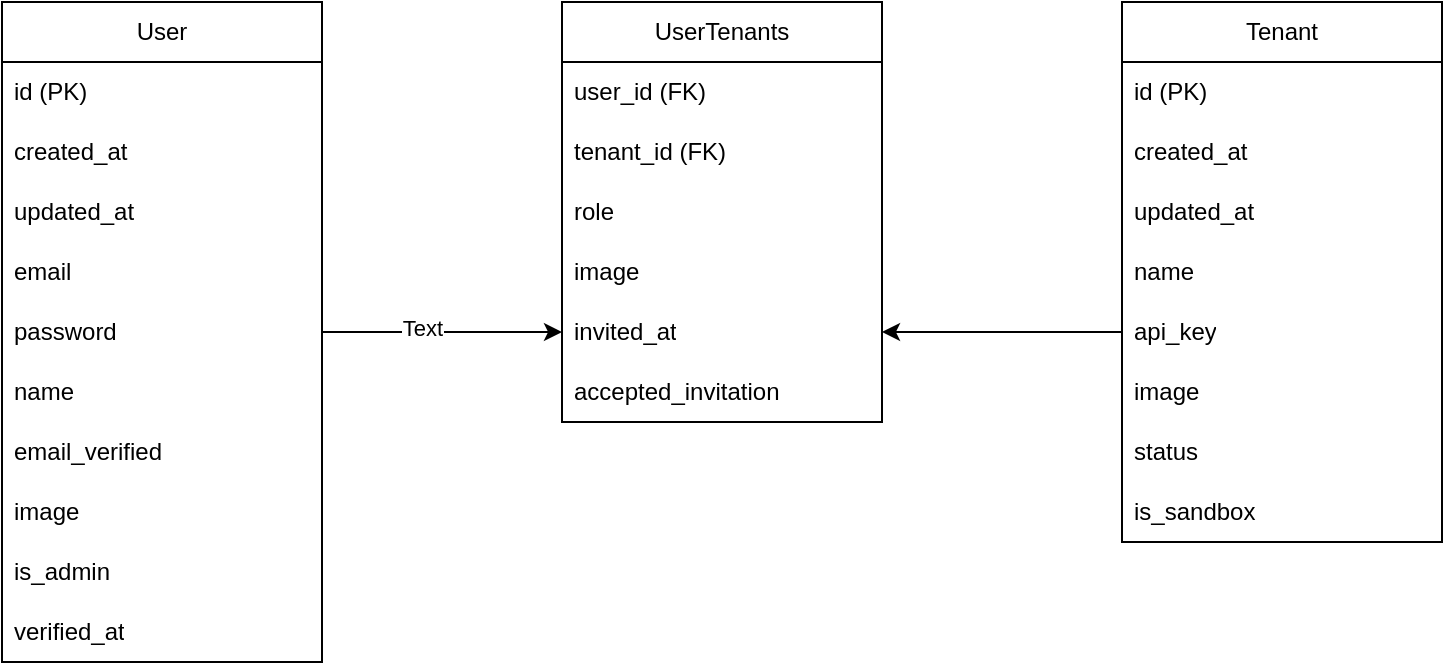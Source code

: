 <mxfile>
    <diagram id="tNk2dGBCGRCRYJY-8qI7" name="Page-1">
        <mxGraphModel dx="1527" dy="483" grid="1" gridSize="10" guides="1" tooltips="1" connect="1" arrows="1" fold="1" page="1" pageScale="1" pageWidth="850" pageHeight="1100" math="0" shadow="0">
            <root>
                <mxCell id="0"/>
                <mxCell id="1" parent="0"/>
                <mxCell id="34" style="edgeStyle=none;html=1;entryX=0;entryY=0.5;entryDx=0;entryDy=0;" edge="1" parent="1" source="2" target="15">
                    <mxGeometry relative="1" as="geometry"/>
                </mxCell>
                <mxCell id="37" value="Text" style="edgeLabel;html=1;align=center;verticalAlign=middle;resizable=0;points=[];" vertex="1" connectable="0" parent="34">
                    <mxGeometry x="-0.179" y="2" relative="1" as="geometry">
                        <mxPoint as="offset"/>
                    </mxGeometry>
                </mxCell>
                <mxCell id="2" value="User" style="swimlane;fontStyle=0;childLayout=stackLayout;horizontal=1;startSize=30;horizontalStack=0;resizeParent=1;resizeParentMax=0;resizeLast=0;collapsible=1;marginBottom=0;whiteSpace=wrap;html=1;" vertex="1" parent="1">
                    <mxGeometry x="80" y="80" width="160" height="330" as="geometry"/>
                </mxCell>
                <mxCell id="3" value="id (PK)" style="text;strokeColor=none;fillColor=none;align=left;verticalAlign=middle;spacingLeft=4;spacingRight=4;overflow=hidden;points=[[0,0.5],[1,0.5]];portConstraint=eastwest;rotatable=0;whiteSpace=wrap;html=1;" vertex="1" parent="2">
                    <mxGeometry y="30" width="160" height="30" as="geometry"/>
                </mxCell>
                <mxCell id="4" value="created_at" style="text;strokeColor=none;fillColor=none;align=left;verticalAlign=middle;spacingLeft=4;spacingRight=4;overflow=hidden;points=[[0,0.5],[1,0.5]];portConstraint=eastwest;rotatable=0;whiteSpace=wrap;html=1;" vertex="1" parent="2">
                    <mxGeometry y="60" width="160" height="30" as="geometry"/>
                </mxCell>
                <mxCell id="5" value="updated_at" style="text;strokeColor=none;fillColor=none;align=left;verticalAlign=middle;spacingLeft=4;spacingRight=4;overflow=hidden;points=[[0,0.5],[1,0.5]];portConstraint=eastwest;rotatable=0;whiteSpace=wrap;html=1;" vertex="1" parent="2">
                    <mxGeometry y="90" width="160" height="30" as="geometry"/>
                </mxCell>
                <mxCell id="21" value="email" style="text;strokeColor=none;fillColor=none;align=left;verticalAlign=middle;spacingLeft=4;spacingRight=4;overflow=hidden;points=[[0,0.5],[1,0.5]];portConstraint=eastwest;rotatable=0;whiteSpace=wrap;html=1;" vertex="1" parent="2">
                    <mxGeometry y="120" width="160" height="30" as="geometry"/>
                </mxCell>
                <mxCell id="22" value="password" style="text;strokeColor=none;fillColor=none;align=left;verticalAlign=middle;spacingLeft=4;spacingRight=4;overflow=hidden;points=[[0,0.5],[1,0.5]];portConstraint=eastwest;rotatable=0;whiteSpace=wrap;html=1;" vertex="1" parent="2">
                    <mxGeometry y="150" width="160" height="30" as="geometry"/>
                </mxCell>
                <mxCell id="23" value="name" style="text;strokeColor=none;fillColor=none;align=left;verticalAlign=middle;spacingLeft=4;spacingRight=4;overflow=hidden;points=[[0,0.5],[1,0.5]];portConstraint=eastwest;rotatable=0;whiteSpace=wrap;html=1;" vertex="1" parent="2">
                    <mxGeometry y="180" width="160" height="30" as="geometry"/>
                </mxCell>
                <mxCell id="24" value="email_verified" style="text;strokeColor=none;fillColor=none;align=left;verticalAlign=middle;spacingLeft=4;spacingRight=4;overflow=hidden;points=[[0,0.5],[1,0.5]];portConstraint=eastwest;rotatable=0;whiteSpace=wrap;html=1;" vertex="1" parent="2">
                    <mxGeometry y="210" width="160" height="30" as="geometry"/>
                </mxCell>
                <mxCell id="25" value="image" style="text;strokeColor=none;fillColor=none;align=left;verticalAlign=middle;spacingLeft=4;spacingRight=4;overflow=hidden;points=[[0,0.5],[1,0.5]];portConstraint=eastwest;rotatable=0;whiteSpace=wrap;html=1;" vertex="1" parent="2">
                    <mxGeometry y="240" width="160" height="30" as="geometry"/>
                </mxCell>
                <mxCell id="26" value="is_admin" style="text;strokeColor=none;fillColor=none;align=left;verticalAlign=middle;spacingLeft=4;spacingRight=4;overflow=hidden;points=[[0,0.5],[1,0.5]];portConstraint=eastwest;rotatable=0;whiteSpace=wrap;html=1;" vertex="1" parent="2">
                    <mxGeometry y="270" width="160" height="30" as="geometry"/>
                </mxCell>
                <mxCell id="27" value="verified_at" style="text;strokeColor=none;fillColor=none;align=left;verticalAlign=middle;spacingLeft=4;spacingRight=4;overflow=hidden;points=[[0,0.5],[1,0.5]];portConstraint=eastwest;rotatable=0;whiteSpace=wrap;html=1;" vertex="1" parent="2">
                    <mxGeometry y="300" width="160" height="30" as="geometry"/>
                </mxCell>
                <mxCell id="6" value="UserTenants" style="swimlane;fontStyle=0;childLayout=stackLayout;horizontal=1;startSize=30;horizontalStack=0;resizeParent=1;resizeParentMax=0;resizeLast=0;collapsible=1;marginBottom=0;whiteSpace=wrap;html=1;" vertex="1" parent="1">
                    <mxGeometry x="360" y="80" width="160" height="210" as="geometry"/>
                </mxCell>
                <mxCell id="7" value="user_id (FK)" style="text;strokeColor=none;fillColor=none;align=left;verticalAlign=middle;spacingLeft=4;spacingRight=4;overflow=hidden;points=[[0,0.5],[1,0.5]];portConstraint=eastwest;rotatable=0;whiteSpace=wrap;html=1;" vertex="1" parent="6">
                    <mxGeometry y="30" width="160" height="30" as="geometry"/>
                </mxCell>
                <mxCell id="8" value="tenant_id (FK)" style="text;strokeColor=none;fillColor=none;align=left;verticalAlign=middle;spacingLeft=4;spacingRight=4;overflow=hidden;points=[[0,0.5],[1,0.5]];portConstraint=eastwest;rotatable=0;whiteSpace=wrap;html=1;" vertex="1" parent="6">
                    <mxGeometry y="60" width="160" height="30" as="geometry"/>
                </mxCell>
                <mxCell id="9" value="role" style="text;strokeColor=none;fillColor=none;align=left;verticalAlign=middle;spacingLeft=4;spacingRight=4;overflow=hidden;points=[[0,0.5],[1,0.5]];portConstraint=eastwest;rotatable=0;whiteSpace=wrap;html=1;" vertex="1" parent="6">
                    <mxGeometry y="90" width="160" height="30" as="geometry"/>
                </mxCell>
                <mxCell id="14" value="image" style="text;strokeColor=none;fillColor=none;align=left;verticalAlign=middle;spacingLeft=4;spacingRight=4;overflow=hidden;points=[[0,0.5],[1,0.5]];portConstraint=eastwest;rotatable=0;whiteSpace=wrap;html=1;" vertex="1" parent="6">
                    <mxGeometry y="120" width="160" height="30" as="geometry"/>
                </mxCell>
                <mxCell id="15" value="invited_at" style="text;strokeColor=none;fillColor=none;align=left;verticalAlign=middle;spacingLeft=4;spacingRight=4;overflow=hidden;points=[[0,0.5],[1,0.5]];portConstraint=eastwest;rotatable=0;whiteSpace=wrap;html=1;" vertex="1" parent="6">
                    <mxGeometry y="150" width="160" height="30" as="geometry"/>
                </mxCell>
                <mxCell id="16" value="accepted_invitation" style="text;strokeColor=none;fillColor=none;align=left;verticalAlign=middle;spacingLeft=4;spacingRight=4;overflow=hidden;points=[[0,0.5],[1,0.5]];portConstraint=eastwest;rotatable=0;whiteSpace=wrap;html=1;" vertex="1" parent="6">
                    <mxGeometry y="180" width="160" height="30" as="geometry"/>
                </mxCell>
                <mxCell id="17" value="Tenant" style="swimlane;fontStyle=0;childLayout=stackLayout;horizontal=1;startSize=30;horizontalStack=0;resizeParent=1;resizeParentMax=0;resizeLast=0;collapsible=1;marginBottom=0;whiteSpace=wrap;html=1;" vertex="1" parent="1">
                    <mxGeometry x="640" y="80" width="160" height="270" as="geometry"/>
                </mxCell>
                <mxCell id="18" value="id (PK)" style="text;strokeColor=none;fillColor=none;align=left;verticalAlign=middle;spacingLeft=4;spacingRight=4;overflow=hidden;points=[[0,0.5],[1,0.5]];portConstraint=eastwest;rotatable=0;whiteSpace=wrap;html=1;" vertex="1" parent="17">
                    <mxGeometry y="30" width="160" height="30" as="geometry"/>
                </mxCell>
                <mxCell id="19" value="created_at" style="text;strokeColor=none;fillColor=none;align=left;verticalAlign=middle;spacingLeft=4;spacingRight=4;overflow=hidden;points=[[0,0.5],[1,0.5]];portConstraint=eastwest;rotatable=0;whiteSpace=wrap;html=1;" vertex="1" parent="17">
                    <mxGeometry y="60" width="160" height="30" as="geometry"/>
                </mxCell>
                <mxCell id="20" value="updated_at" style="text;strokeColor=none;fillColor=none;align=left;verticalAlign=middle;spacingLeft=4;spacingRight=4;overflow=hidden;points=[[0,0.5],[1,0.5]];portConstraint=eastwest;rotatable=0;whiteSpace=wrap;html=1;" vertex="1" parent="17">
                    <mxGeometry y="90" width="160" height="30" as="geometry"/>
                </mxCell>
                <mxCell id="28" value="name" style="text;strokeColor=none;fillColor=none;align=left;verticalAlign=middle;spacingLeft=4;spacingRight=4;overflow=hidden;points=[[0,0.5],[1,0.5]];portConstraint=eastwest;rotatable=0;whiteSpace=wrap;html=1;" vertex="1" parent="17">
                    <mxGeometry y="120" width="160" height="30" as="geometry"/>
                </mxCell>
                <mxCell id="29" value="api_key" style="text;strokeColor=none;fillColor=none;align=left;verticalAlign=middle;spacingLeft=4;spacingRight=4;overflow=hidden;points=[[0,0.5],[1,0.5]];portConstraint=eastwest;rotatable=0;whiteSpace=wrap;html=1;" vertex="1" parent="17">
                    <mxGeometry y="150" width="160" height="30" as="geometry"/>
                </mxCell>
                <mxCell id="30" value="image" style="text;strokeColor=none;fillColor=none;align=left;verticalAlign=middle;spacingLeft=4;spacingRight=4;overflow=hidden;points=[[0,0.5],[1,0.5]];portConstraint=eastwest;rotatable=0;whiteSpace=wrap;html=1;" vertex="1" parent="17">
                    <mxGeometry y="180" width="160" height="30" as="geometry"/>
                </mxCell>
                <mxCell id="31" value="status" style="text;strokeColor=none;fillColor=none;align=left;verticalAlign=middle;spacingLeft=4;spacingRight=4;overflow=hidden;points=[[0,0.5],[1,0.5]];portConstraint=eastwest;rotatable=0;whiteSpace=wrap;html=1;" vertex="1" parent="17">
                    <mxGeometry y="210" width="160" height="30" as="geometry"/>
                </mxCell>
                <mxCell id="32" value="is_sandbox" style="text;strokeColor=none;fillColor=none;align=left;verticalAlign=middle;spacingLeft=4;spacingRight=4;overflow=hidden;points=[[0,0.5],[1,0.5]];portConstraint=eastwest;rotatable=0;whiteSpace=wrap;html=1;" vertex="1" parent="17">
                    <mxGeometry y="240" width="160" height="30" as="geometry"/>
                </mxCell>
                <mxCell id="38" style="edgeStyle=none;html=1;exitX=0;exitY=0.5;exitDx=0;exitDy=0;entryX=1;entryY=0.5;entryDx=0;entryDy=0;" edge="1" parent="1" source="29" target="15">
                    <mxGeometry relative="1" as="geometry"/>
                </mxCell>
            </root>
        </mxGraphModel>
    </diagram>
</mxfile>